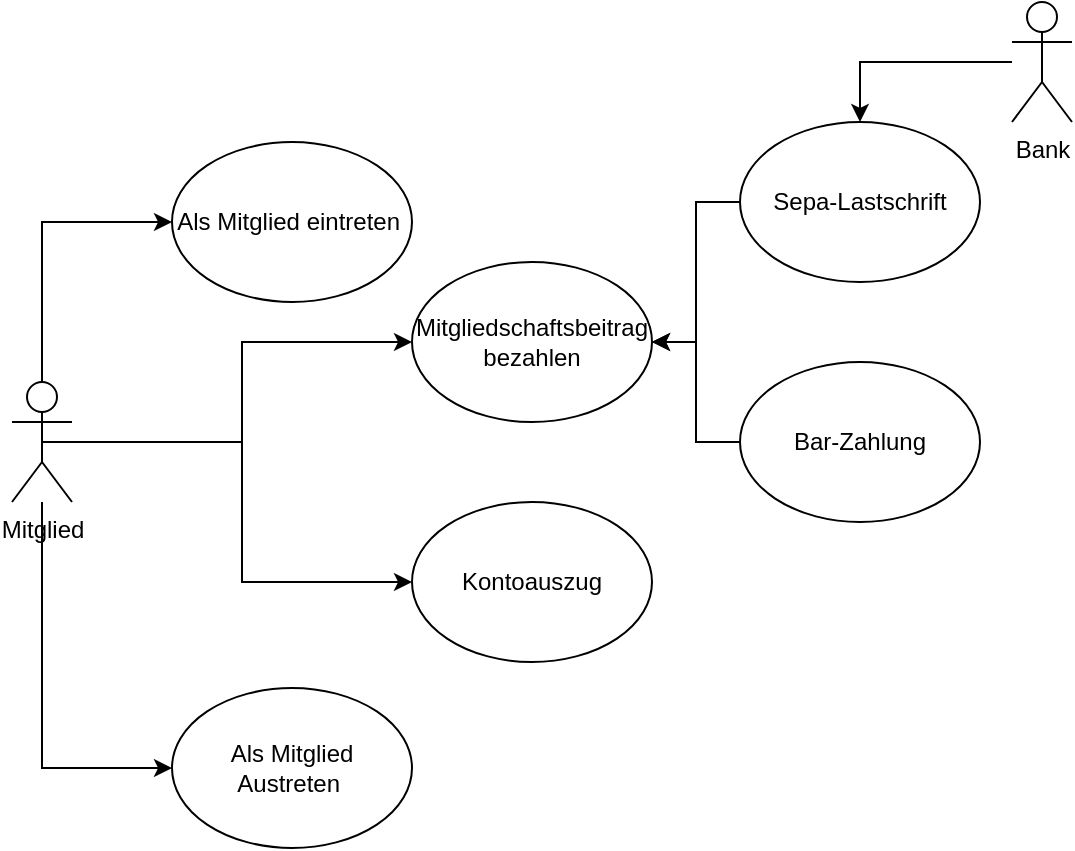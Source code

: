 <mxfile version="20.8.15" type="device" pages="2"><diagram name="Page-1" id="e7e014a7-5840-1c2e-5031-d8a46d1fe8dd"><mxGraphModel dx="281" dy="573" grid="1" gridSize="10" guides="1" tooltips="1" connect="1" arrows="1" fold="1" page="1" pageScale="1" pageWidth="1169" pageHeight="826" background="none" math="0" shadow="0"><root><mxCell id="0"/><mxCell id="1" parent="0"/><mxCell id="zQ9VRETTD6MqGua8XE9e-51" style="edgeStyle=orthogonalEdgeStyle;rounded=0;orthogonalLoop=1;jettySize=auto;html=1;exitX=0.5;exitY=0.5;exitDx=0;exitDy=0;exitPerimeter=0;entryX=0;entryY=0.5;entryDx=0;entryDy=0;" parent="1" source="zQ9VRETTD6MqGua8XE9e-41" target="zQ9VRETTD6MqGua8XE9e-48" edge="1"><mxGeometry relative="1" as="geometry"><Array as="points"><mxPoint x="175" y="140"/></Array></mxGeometry></mxCell><mxCell id="zQ9VRETTD6MqGua8XE9e-55" style="edgeStyle=orthogonalEdgeStyle;rounded=0;orthogonalLoop=1;jettySize=auto;html=1;entryX=0;entryY=0.5;entryDx=0;entryDy=0;" parent="1" source="zQ9VRETTD6MqGua8XE9e-41" target="zQ9VRETTD6MqGua8XE9e-54" edge="1"><mxGeometry relative="1" as="geometry"><Array as="points"><mxPoint x="175" y="413"/></Array></mxGeometry></mxCell><mxCell id="zQ9VRETTD6MqGua8XE9e-63" style="edgeStyle=orthogonalEdgeStyle;rounded=0;orthogonalLoop=1;jettySize=auto;html=1;exitX=0.5;exitY=0.5;exitDx=0;exitDy=0;exitPerimeter=0;entryX=0;entryY=0.5;entryDx=0;entryDy=0;" parent="1" source="zQ9VRETTD6MqGua8XE9e-41" target="zQ9VRETTD6MqGua8XE9e-58" edge="1"><mxGeometry relative="1" as="geometry"/></mxCell><mxCell id="zQ9VRETTD6MqGua8XE9e-72" style="edgeStyle=orthogonalEdgeStyle;rounded=0;orthogonalLoop=1;jettySize=auto;html=1;exitX=0.5;exitY=0.5;exitDx=0;exitDy=0;exitPerimeter=0;entryX=0;entryY=0.5;entryDx=0;entryDy=0;" parent="1" source="zQ9VRETTD6MqGua8XE9e-41" target="zQ9VRETTD6MqGua8XE9e-71" edge="1"><mxGeometry relative="1" as="geometry"/></mxCell><mxCell id="zQ9VRETTD6MqGua8XE9e-41" value="Mitglied" style="shape=umlActor;verticalLabelPosition=bottom;verticalAlign=top;html=1;outlineConnect=0;" parent="1" vertex="1"><mxGeometry x="160" y="220" width="30" height="60" as="geometry"/></mxCell><mxCell id="zQ9VRETTD6MqGua8XE9e-48" value="Als Mitglied eintreten&amp;nbsp;" style="ellipse;whiteSpace=wrap;html=1;" parent="1" vertex="1"><mxGeometry x="240" y="100" width="120" height="80" as="geometry"/></mxCell><mxCell id="zQ9VRETTD6MqGua8XE9e-54" value="Als Mitglied Austreten&amp;nbsp;" style="ellipse;whiteSpace=wrap;html=1;" parent="1" vertex="1"><mxGeometry x="240" y="373" width="120" height="80" as="geometry"/></mxCell><mxCell id="zQ9VRETTD6MqGua8XE9e-58" value="Mitgliedschaftsbeitrag bezahlen" style="ellipse;whiteSpace=wrap;html=1;" parent="1" vertex="1"><mxGeometry x="360" y="160" width="120" height="80" as="geometry"/></mxCell><mxCell id="zQ9VRETTD6MqGua8XE9e-66" style="edgeStyle=orthogonalEdgeStyle;rounded=0;orthogonalLoop=1;jettySize=auto;html=1;exitX=0;exitY=0.5;exitDx=0;exitDy=0;entryX=1;entryY=0.5;entryDx=0;entryDy=0;" parent="1" source="zQ9VRETTD6MqGua8XE9e-59" target="zQ9VRETTD6MqGua8XE9e-58" edge="1"><mxGeometry relative="1" as="geometry"/></mxCell><mxCell id="zQ9VRETTD6MqGua8XE9e-59" value="Sepa-Lastschrift" style="ellipse;whiteSpace=wrap;html=1;" parent="1" vertex="1"><mxGeometry x="524" y="90" width="120" height="80" as="geometry"/></mxCell><mxCell id="zQ9VRETTD6MqGua8XE9e-70" style="edgeStyle=orthogonalEdgeStyle;rounded=0;orthogonalLoop=1;jettySize=auto;html=1;entryX=0.5;entryY=0;entryDx=0;entryDy=0;" parent="1" source="zQ9VRETTD6MqGua8XE9e-60" target="zQ9VRETTD6MqGua8XE9e-59" edge="1"><mxGeometry relative="1" as="geometry"/></mxCell><mxCell id="zQ9VRETTD6MqGua8XE9e-60" value="Bank" style="shape=umlActor;verticalLabelPosition=bottom;verticalAlign=top;html=1;outlineConnect=0;" parent="1" vertex="1"><mxGeometry x="660" y="30" width="30" height="60" as="geometry"/></mxCell><mxCell id="zQ9VRETTD6MqGua8XE9e-69" style="edgeStyle=orthogonalEdgeStyle;rounded=0;orthogonalLoop=1;jettySize=auto;html=1;exitX=0;exitY=0.5;exitDx=0;exitDy=0;entryX=1;entryY=0.5;entryDx=0;entryDy=0;" parent="1" source="zQ9VRETTD6MqGua8XE9e-61" target="zQ9VRETTD6MqGua8XE9e-58" edge="1"><mxGeometry relative="1" as="geometry"/></mxCell><mxCell id="zQ9VRETTD6MqGua8XE9e-61" value="Bar-Zahlung" style="ellipse;whiteSpace=wrap;html=1;" parent="1" vertex="1"><mxGeometry x="524" y="210" width="120" height="80" as="geometry"/></mxCell><mxCell id="zQ9VRETTD6MqGua8XE9e-71" value="Kontoauszug" style="ellipse;whiteSpace=wrap;html=1;" parent="1" vertex="1"><mxGeometry x="360" y="280" width="120" height="80" as="geometry"/></mxCell></root></mxGraphModel></diagram><diagram id="CjdvMb8QoJg2ipmycVBF" name="Seite-2"><mxGraphModel dx="281" dy="573" grid="1" gridSize="10" guides="1" tooltips="1" connect="1" arrows="1" fold="1" page="1" pageScale="1" pageWidth="827" pageHeight="1169" math="0" shadow="0"><root><mxCell id="0"/><mxCell id="1" parent="0"/><mxCell id="jzcdjNGZr6y2UtJeylEN-1" value="Mitglied" style="rounded=0;whiteSpace=wrap;html=1;" vertex="1" parent="1"><mxGeometry x="40" y="50" width="230" height="40" as="geometry"/></mxCell><mxCell id="jzcdjNGZr6y2UtJeylEN-3" value="&lt;div style=&quot;text-align: justify;&quot;&gt;&lt;span style=&quot;background-color: initial;&quot;&gt;+Mitgliedsnummer: String&lt;/span&gt;&lt;/div&gt;&lt;div style=&quot;text-align: justify;&quot;&gt;&lt;span style=&quot;background-color: initial;&quot;&gt;+Name: String&lt;/span&gt;&lt;/div&gt;&lt;div style=&quot;text-align: justify;&quot;&gt;&lt;span style=&quot;background-color: initial;&quot;&gt;+Vorname: String&lt;/span&gt;&lt;/div&gt;&lt;div style=&quot;text-align: justify;&quot;&gt;&lt;span style=&quot;background-color: initial;&quot;&gt;+Adresse: String&lt;/span&gt;&lt;/div&gt;&lt;div style=&quot;text-align: justify;&quot;&gt;&lt;span style=&quot;background-color: initial;&quot;&gt;+Ort: String&lt;/span&gt;&lt;/div&gt;&lt;div style=&quot;text-align: justify;&quot;&gt;&lt;span style=&quot;background-color: initial;&quot;&gt;+Postleitzahl: Integer&lt;/span&gt;&lt;/div&gt;&lt;div style=&quot;text-align: justify;&quot;&gt;&lt;span style=&quot;background-color: initial;&quot;&gt;+Geburtsdatum: Date&lt;/span&gt;&lt;/div&gt;&lt;div style=&quot;text-align: justify;&quot;&gt;&lt;span style=&quot;background-color: initial;&quot;&gt;+Beschäftigungsgruppe: Option&lt;/span&gt;&lt;/div&gt;&lt;div style=&quot;text-align: justify;&quot;&gt;&lt;span style=&quot;background-color: initial;&quot;&gt;+Bankname: String&lt;/span&gt;&lt;/div&gt;&lt;div style=&quot;text-align: justify;&quot;&gt;&lt;span style=&quot;background-color: initial;&quot;&gt;+IBAN: String&lt;/span&gt;&lt;/div&gt;&lt;div style=&quot;text-align: justify;&quot;&gt;&lt;span style=&quot;background-color: initial;&quot;&gt;+SEPA-Einzug: Boolean&lt;/span&gt;&lt;/div&gt;" style="rounded=0;whiteSpace=wrap;html=1;align=left;" vertex="1" parent="1"><mxGeometry x="40" y="90" width="230" height="160" as="geometry"/></mxCell><mxCell id="jzcdjNGZr6y2UtJeylEN-4" value="&lt;div style=&quot;text-align: justify;&quot;&gt;&lt;span style=&quot;background-color: initial;&quot;&gt;+Beitreten()&lt;/span&gt;&lt;/div&gt;&lt;div style=&quot;text-align: justify;&quot;&gt;&lt;span style=&quot;background-color: initial;&quot;&gt;-Austreten()&lt;/span&gt;&lt;/div&gt;&lt;div style=&quot;text-align: justify;&quot;&gt;&lt;span style=&quot;background-color: initial;&quot;&gt;-Mitgliedsbeitrag Bezahlen()&lt;/span&gt;&lt;/div&gt;" style="rounded=0;whiteSpace=wrap;html=1;align=left;" vertex="1" parent="1"><mxGeometry x="40" y="250" width="230" height="60" as="geometry"/></mxCell><mxCell id="jzcdjNGZr6y2UtJeylEN-5" value="Beitragsübersicht" style="rounded=0;whiteSpace=wrap;html=1;" vertex="1" parent="1"><mxGeometry x="294" y="50" width="176" height="40" as="geometry"/></mxCell><mxCell id="jzcdjNGZr6y2UtJeylEN-6" value="&lt;div style=&quot;text-align: justify;&quot;&gt;&lt;span style=&quot;background-color: initial;&quot;&gt;+Alter: Integer&amp;nbsp;&lt;/span&gt;&lt;/div&gt;&lt;div style=&quot;text-align: justify;&quot;&gt;&lt;span style=&quot;background-color: initial;&quot;&gt;+Beschäftigungsgruppe: Option&lt;/span&gt;&lt;/div&gt;&lt;div style=&quot;text-align: justify;&quot;&gt;&lt;span style=&quot;background-color: initial;&quot;&gt;+Beitragshöhe: Double&amp;nbsp;&lt;/span&gt;&lt;/div&gt;" style="rounded=0;whiteSpace=wrap;html=1;align=left;" vertex="1" parent="1"><mxGeometry x="294" y="90" width="176" height="70" as="geometry"/></mxCell><mxCell id="jzcdjNGZr6y2UtJeylEN-7" value="Kontobewegung" style="rounded=0;whiteSpace=wrap;html=1;" vertex="1" parent="1"><mxGeometry x="490" y="50" width="160" height="40" as="geometry"/></mxCell><mxCell id="jzcdjNGZr6y2UtJeylEN-9" value="&lt;div style=&quot;text-align: justify;&quot;&gt;&lt;span style=&quot;background-color: initial;&quot;&gt;+Eintragsnummer:&amp;nbsp; Integer&lt;/span&gt;&lt;/div&gt;&lt;div style=&quot;text-align: justify;&quot;&gt;&lt;span style=&quot;background-color: initial;&quot;&gt;+Beschreibung: String&lt;/span&gt;&lt;/div&gt;&lt;div style=&quot;text-align: justify;&quot;&gt;&lt;span style=&quot;background-color: initial;&quot;&gt;+Buchungsnummer: Integer&lt;/span&gt;&lt;/div&gt;&lt;div style=&quot;text-align: justify;&quot;&gt;&lt;span style=&quot;background-color: initial;&quot;&gt;+Buchungsart: String&lt;/span&gt;&lt;/div&gt;&lt;div style=&quot;text-align: justify;&quot;&gt;&lt;span style=&quot;background-color: initial;&quot;&gt;+Buchungsdatum: Date&lt;/span&gt;&lt;/div&gt;&lt;div style=&quot;text-align: justify;&quot;&gt;&lt;span style=&quot;background-color: initial;&quot;&gt;+Menge: Double&lt;/span&gt;&lt;/div&gt;" style="rounded=0;whiteSpace=wrap;html=1;align=left;" vertex="1" parent="1"><mxGeometry x="490" y="90" width="160" height="110" as="geometry"/></mxCell><mxCell id="jzcdjNGZr6y2UtJeylEN-10" value="Einstellungen" style="rounded=0;whiteSpace=wrap;html=1;" vertex="1" parent="1"><mxGeometry x="680" y="50" width="180" height="40" as="geometry"/></mxCell><mxCell id="jzcdjNGZr6y2UtJeylEN-11" value="&lt;div style=&quot;&quot;&gt;&lt;span style=&quot;background-color: initial;&quot;&gt;+Nummer: Integer&lt;/span&gt;&lt;/div&gt;&lt;div style=&quot;&quot;&gt;&lt;span style=&quot;background-color: initial;&quot;&gt;+Zahlungsempfängercode: String&lt;/span&gt;&lt;/div&gt;&lt;div style=&quot;&quot;&gt;&lt;span style=&quot;background-color: initial;&quot;&gt;+Gläubiger-Identifikationsnummer: String&lt;/span&gt;&lt;/div&gt;" style="rounded=0;whiteSpace=wrap;html=1;align=left;" vertex="1" parent="1"><mxGeometry x="680" y="90" width="180" height="100" as="geometry"/></mxCell><mxCell id="akevhxkr67NdiCnUyYUw-1" value="Buchblatt" style="rounded=0;whiteSpace=wrap;html=1;" vertex="1" parent="1"><mxGeometry x="880" y="50" width="130" height="40" as="geometry"/></mxCell><mxCell id="akevhxkr67NdiCnUyYUw-2" value="&lt;div style=&quot;text-align: justify;&quot;&gt;&lt;span style=&quot;background-color: initial;&quot;&gt;Zeilennummer: Integer&lt;/span&gt;&lt;/div&gt;&lt;div style=&quot;text-align: justify;&quot;&gt;&lt;span style=&quot;background-color: initial;&quot;&gt;Betrag: Double&lt;/span&gt;&lt;/div&gt;" style="rounded=0;whiteSpace=wrap;html=1;" vertex="1" parent="1"><mxGeometry x="880" y="90" width="130" height="50" as="geometry"/></mxCell></root></mxGraphModel></diagram></mxfile>
